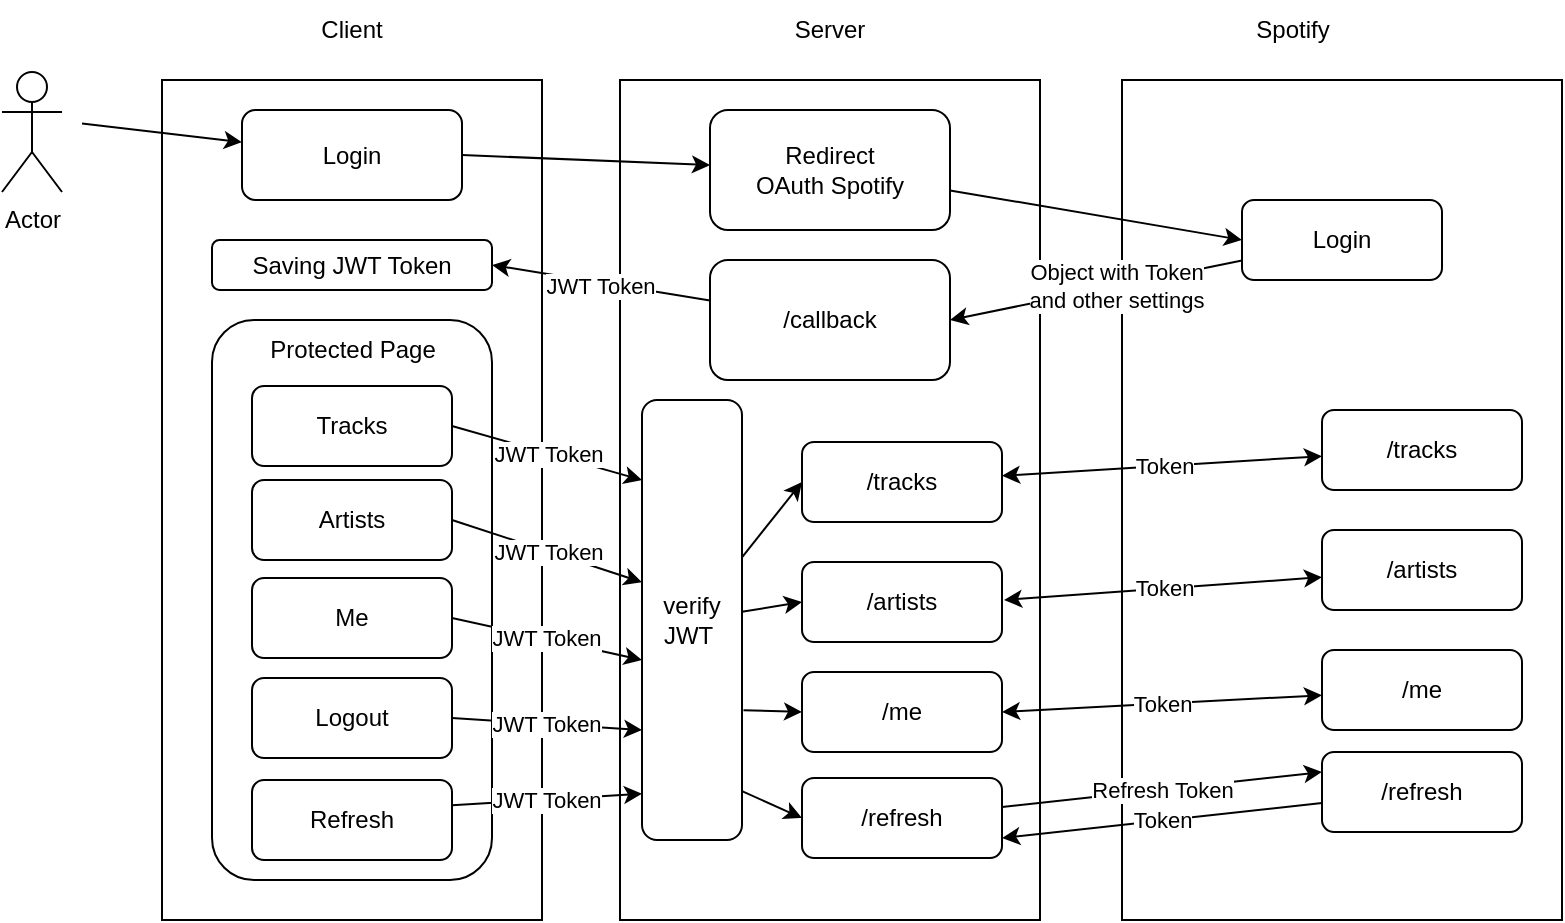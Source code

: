 <mxfile>
    <diagram id="CRIYX2zX5tSCqpigr5Dh" name="Page-1">
        <mxGraphModel dx="686" dy="618" grid="1" gridSize="10" guides="1" tooltips="1" connect="1" arrows="1" fold="1" page="1" pageScale="1" pageWidth="1169" pageHeight="827" math="0" shadow="0">
            <root>
                <mxCell id="0"/>
                <mxCell id="1" parent="0"/>
                <mxCell id="21" value="" style="rounded=0;whiteSpace=wrap;html=1;fontStyle=1;fillColor=none;" parent="1" vertex="1">
                    <mxGeometry x="680" y="160" width="220" height="420" as="geometry"/>
                </mxCell>
                <mxCell id="8" value="" style="edgeStyle=none;html=1;" parent="1" target="5" edge="1">
                    <mxGeometry relative="1" as="geometry">
                        <mxPoint x="160" y="181.75" as="sourcePoint"/>
                    </mxGeometry>
                </mxCell>
                <mxCell id="2" value="Actor" style="shape=umlActor;verticalLabelPosition=bottom;verticalAlign=top;html=1;outlineConnect=0;" parent="1" vertex="1">
                    <mxGeometry x="120" y="156" width="30" height="60" as="geometry"/>
                </mxCell>
                <mxCell id="13" style="edgeStyle=none;html=1;exitX=1;exitY=0.5;exitDx=0;exitDy=0;" parent="1" source="5" target="12" edge="1">
                    <mxGeometry relative="1" as="geometry"/>
                </mxCell>
                <mxCell id="3" value="" style="rounded=0;whiteSpace=wrap;html=1;fillColor=none;" parent="1" vertex="1">
                    <mxGeometry x="200" y="160" width="190" height="420" as="geometry"/>
                </mxCell>
                <mxCell id="4" value="Client" style="text;html=1;strokeColor=none;fillColor=none;align=center;verticalAlign=middle;whiteSpace=wrap;rounded=0;" parent="1" vertex="1">
                    <mxGeometry x="265" y="120" width="60" height="30" as="geometry"/>
                </mxCell>
                <mxCell id="5" value="Login" style="rounded=1;whiteSpace=wrap;html=1;" parent="1" vertex="1">
                    <mxGeometry x="240" y="175" width="110" height="45" as="geometry"/>
                </mxCell>
                <mxCell id="9" value="" style="rounded=0;whiteSpace=wrap;html=1;fontStyle=1;fillColor=none;" parent="1" vertex="1">
                    <mxGeometry x="429" y="160" width="210" height="420" as="geometry"/>
                </mxCell>
                <mxCell id="10" value="Server" style="text;html=1;strokeColor=none;fillColor=none;align=center;verticalAlign=middle;whiteSpace=wrap;rounded=0;" parent="1" vertex="1">
                    <mxGeometry x="504" y="120" width="60" height="30" as="geometry"/>
                </mxCell>
                <mxCell id="16" style="edgeStyle=none;html=1;entryX=0;entryY=0.5;entryDx=0;entryDy=0;" parent="1" source="12" target="14" edge="1">
                    <mxGeometry relative="1" as="geometry"/>
                </mxCell>
                <mxCell id="12" value="Redirect&lt;br&gt;OAuth Spotify" style="rounded=1;whiteSpace=wrap;html=1;" parent="1" vertex="1">
                    <mxGeometry x="474" y="175" width="120" height="60" as="geometry"/>
                </mxCell>
                <mxCell id="18" style="edgeStyle=none;html=1;entryX=1;entryY=0.5;entryDx=0;entryDy=0;" parent="1" source="14" target="17" edge="1">
                    <mxGeometry relative="1" as="geometry"/>
                </mxCell>
                <mxCell id="19" value="Object with Token &lt;br&gt;and other settings" style="edgeLabel;html=1;align=center;verticalAlign=middle;resizable=0;points=[];" parent="18" vertex="1" connectable="0">
                    <mxGeometry x="-0.127" relative="1" as="geometry">
                        <mxPoint as="offset"/>
                    </mxGeometry>
                </mxCell>
                <mxCell id="14" value="Login" style="rounded=1;whiteSpace=wrap;html=1;fillColor=none;" parent="1" vertex="1">
                    <mxGeometry x="740" y="220" width="100" height="40" as="geometry"/>
                </mxCell>
                <mxCell id="15" value="Spotify&lt;br&gt;" style="text;html=1;align=center;verticalAlign=middle;resizable=0;points=[];autosize=1;strokeColor=none;fillColor=none;" parent="1" vertex="1">
                    <mxGeometry x="735" y="120" width="60" height="30" as="geometry"/>
                </mxCell>
                <mxCell id="23" style="edgeStyle=none;html=1;entryX=1;entryY=0.5;entryDx=0;entryDy=0;" parent="1" source="17" target="29" edge="1">
                    <mxGeometry relative="1" as="geometry"/>
                </mxCell>
                <mxCell id="24" value="JWT Token" style="edgeLabel;html=1;align=center;verticalAlign=middle;resizable=0;points=[];" parent="23" vertex="1" connectable="0">
                    <mxGeometry x="0.018" y="2" relative="1" as="geometry">
                        <mxPoint as="offset"/>
                    </mxGeometry>
                </mxCell>
                <mxCell id="17" value="/callback" style="rounded=1;whiteSpace=wrap;html=1;" parent="1" vertex="1">
                    <mxGeometry x="474" y="250" width="120" height="60" as="geometry"/>
                </mxCell>
                <mxCell id="22" value="" style="rounded=1;whiteSpace=wrap;html=1;" parent="1" vertex="1">
                    <mxGeometry x="225" y="280" width="140" height="280" as="geometry"/>
                </mxCell>
                <mxCell id="27" value="&lt;span style=&quot;&quot;&gt;Protected Page&lt;/span&gt;" style="text;html=1;align=center;verticalAlign=middle;resizable=0;points=[];autosize=1;strokeColor=none;fillColor=none;" parent="1" vertex="1">
                    <mxGeometry x="240" y="280" width="110" height="30" as="geometry"/>
                </mxCell>
                <mxCell id="31" value="JWT Token" style="edgeStyle=none;html=1;entryX=0;entryY=0.182;entryDx=0;entryDy=0;entryPerimeter=0;exitX=1;exitY=0.5;exitDx=0;exitDy=0;" parent="1" source="28" target="33" edge="1">
                    <mxGeometry relative="1" as="geometry"/>
                </mxCell>
                <mxCell id="28" value="Tracks" style="rounded=1;whiteSpace=wrap;html=1;" parent="1" vertex="1">
                    <mxGeometry x="245" y="313" width="100" height="40" as="geometry"/>
                </mxCell>
                <mxCell id="29" value="Saving JWT Token" style="rounded=1;whiteSpace=wrap;html=1;" parent="1" vertex="1">
                    <mxGeometry x="225" y="240" width="140" height="25" as="geometry"/>
                </mxCell>
                <mxCell id="52" style="edgeStyle=none;html=1;startArrow=classic;startFill=1;" parent="1" source="30" target="47" edge="1">
                    <mxGeometry relative="1" as="geometry">
                        <mxPoint x="699" y="405" as="targetPoint"/>
                    </mxGeometry>
                </mxCell>
                <mxCell id="54" value="Token" style="edgeLabel;html=1;align=center;verticalAlign=middle;resizable=0;points=[];" parent="52" vertex="1" connectable="0">
                    <mxGeometry x="0.012" relative="1" as="geometry">
                        <mxPoint as="offset"/>
                    </mxGeometry>
                </mxCell>
                <mxCell id="30" value="/tracks" style="rounded=1;whiteSpace=wrap;html=1;" parent="1" vertex="1">
                    <mxGeometry x="520" y="341" width="100" height="40" as="geometry"/>
                </mxCell>
                <mxCell id="38" style="edgeStyle=none;html=1;entryX=0;entryY=0.5;entryDx=0;entryDy=0;" parent="1" source="33" target="30" edge="1">
                    <mxGeometry relative="1" as="geometry"/>
                </mxCell>
                <mxCell id="39" style="edgeStyle=none;html=1;entryX=0;entryY=0.5;entryDx=0;entryDy=0;" parent="1" source="33" target="35" edge="1">
                    <mxGeometry relative="1" as="geometry"/>
                </mxCell>
                <mxCell id="33" value="verify&lt;br&gt;JWT&amp;nbsp;&lt;br&gt;" style="rounded=1;whiteSpace=wrap;html=1;fillColor=none;" parent="1" vertex="1">
                    <mxGeometry x="440" y="320" width="50" height="220" as="geometry"/>
                </mxCell>
                <mxCell id="35" value="/artists" style="rounded=1;whiteSpace=wrap;html=1;" parent="1" vertex="1">
                    <mxGeometry x="520" y="401" width="100" height="40" as="geometry"/>
                </mxCell>
                <mxCell id="36" value="Artists" style="rounded=1;whiteSpace=wrap;html=1;" parent="1" vertex="1">
                    <mxGeometry x="245" y="360" width="100" height="40" as="geometry"/>
                </mxCell>
                <mxCell id="37" value="JWT Token" style="edgeStyle=none;html=1;entryX=0;entryY=0.414;entryDx=0;entryDy=0;exitX=1;exitY=0.5;exitDx=0;exitDy=0;entryPerimeter=0;" parent="1" source="36" target="33" edge="1">
                    <mxGeometry relative="1" as="geometry">
                        <mxPoint x="355" y="343" as="sourcePoint"/>
                        <mxPoint x="447" y="392.55" as="targetPoint"/>
                    </mxGeometry>
                </mxCell>
                <mxCell id="47" value="/tracks" style="rounded=1;whiteSpace=wrap;html=1;" parent="1" vertex="1">
                    <mxGeometry x="780" y="325" width="100" height="40" as="geometry"/>
                </mxCell>
                <mxCell id="74" value="Token" style="edgeStyle=none;html=1;entryX=1;entryY=0.75;entryDx=0;entryDy=0;" parent="1" source="67" target="65" edge="1">
                    <mxGeometry relative="1" as="geometry">
                        <mxPoint x="699" y="526.961" as="sourcePoint"/>
                    </mxGeometry>
                </mxCell>
                <mxCell id="51" value="/artists" style="rounded=1;whiteSpace=wrap;html=1;" parent="1" vertex="1">
                    <mxGeometry x="780" y="385" width="100" height="40" as="geometry"/>
                </mxCell>
                <mxCell id="53" value="Token" style="edgeStyle=none;html=1;startArrow=classic;startFill=1;" parent="1" edge="1" target="51">
                    <mxGeometry x="0.007" relative="1" as="geometry">
                        <mxPoint x="621" y="419.998" as="sourcePoint"/>
                        <mxPoint x="700" y="427.99" as="targetPoint"/>
                        <mxPoint as="offset"/>
                    </mxGeometry>
                </mxCell>
                <mxCell id="55" value="Me" style="rounded=1;whiteSpace=wrap;html=1;" parent="1" vertex="1">
                    <mxGeometry x="245" y="409" width="100" height="40" as="geometry"/>
                </mxCell>
                <mxCell id="56" value="JWT Token" style="edgeStyle=none;html=1;entryX=0;entryY=0.591;entryDx=0;entryDy=0;exitX=1;exitY=0.5;exitDx=0;exitDy=0;entryPerimeter=0;" parent="1" source="55" target="33" edge="1">
                    <mxGeometry relative="1" as="geometry">
                        <mxPoint x="355" y="390" as="sourcePoint"/>
                        <mxPoint x="450" y="405" as="targetPoint"/>
                    </mxGeometry>
                </mxCell>
                <mxCell id="57" value="/me" style="rounded=1;whiteSpace=wrap;html=1;" parent="1" vertex="1">
                    <mxGeometry x="520" y="456" width="100" height="40" as="geometry"/>
                </mxCell>
                <mxCell id="58" style="edgeStyle=none;html=1;entryX=0;entryY=0.5;entryDx=0;entryDy=0;exitX=1.015;exitY=0.705;exitDx=0;exitDy=0;exitPerimeter=0;" parent="1" source="33" target="57" edge="1">
                    <mxGeometry relative="1" as="geometry">
                        <mxPoint x="500" y="429.545" as="sourcePoint"/>
                        <mxPoint x="530" y="435" as="targetPoint"/>
                    </mxGeometry>
                </mxCell>
                <mxCell id="59" value="Token" style="edgeStyle=none;html=1;startArrow=classic;startFill=1;exitX=1;exitY=0.5;exitDx=0;exitDy=0;" parent="1" source="57" edge="1" target="60">
                    <mxGeometry x="0.007" relative="1" as="geometry">
                        <mxPoint x="631" y="429.998" as="sourcePoint"/>
                        <mxPoint x="700" y="440" as="targetPoint"/>
                        <mxPoint as="offset"/>
                    </mxGeometry>
                </mxCell>
                <mxCell id="60" value="/me" style="rounded=1;whiteSpace=wrap;html=1;" parent="1" vertex="1">
                    <mxGeometry x="780" y="445" width="100" height="40" as="geometry"/>
                </mxCell>
                <mxCell id="63" value="Logout" style="rounded=1;whiteSpace=wrap;html=1;" parent="1" vertex="1">
                    <mxGeometry x="245" y="459" width="100" height="40" as="geometry"/>
                </mxCell>
                <mxCell id="64" value="Refresh" style="rounded=1;whiteSpace=wrap;html=1;" parent="1" vertex="1">
                    <mxGeometry x="245" y="510" width="100" height="40" as="geometry"/>
                </mxCell>
                <mxCell id="73" value="Refresh Token" style="edgeStyle=none;html=1;entryX=0;entryY=0.25;entryDx=0;entryDy=0;" parent="1" source="65" target="67" edge="1">
                    <mxGeometry relative="1" as="geometry">
                        <mxPoint x="701" y="503.093" as="targetPoint"/>
                    </mxGeometry>
                </mxCell>
                <mxCell id="65" value="/refresh" style="rounded=1;whiteSpace=wrap;html=1;" parent="1" vertex="1">
                    <mxGeometry x="520" y="509" width="100" height="40" as="geometry"/>
                </mxCell>
                <mxCell id="66" style="edgeStyle=none;html=1;entryX=0;entryY=0.5;entryDx=0;entryDy=0;exitX=1;exitY=0.889;exitDx=0;exitDy=0;exitPerimeter=0;" parent="1" source="33" target="65" edge="1">
                    <mxGeometry relative="1" as="geometry">
                        <mxPoint x="500.75" y="463.95" as="sourcePoint"/>
                        <mxPoint x="530" y="486" as="targetPoint"/>
                    </mxGeometry>
                </mxCell>
                <mxCell id="67" value="/refresh" style="rounded=1;whiteSpace=wrap;html=1;" parent="1" vertex="1">
                    <mxGeometry x="780" y="496" width="100" height="40" as="geometry"/>
                </mxCell>
                <mxCell id="70" value="JWT Token" style="edgeStyle=none;html=1;entryX=0;entryY=0.75;entryDx=0;entryDy=0;exitX=1;exitY=0.5;exitDx=0;exitDy=0;" parent="1" source="63" target="33" edge="1">
                    <mxGeometry relative="1" as="geometry">
                        <mxPoint x="355" y="439" as="sourcePoint"/>
                        <mxPoint x="443.25" y="453.69" as="targetPoint"/>
                    </mxGeometry>
                </mxCell>
                <mxCell id="71" value="JWT Token" style="edgeStyle=none;html=1;entryX=0;entryY=0.895;entryDx=0;entryDy=0;exitX=1;exitY=0.5;exitDx=0;exitDy=0;entryPerimeter=0;" parent="1" target="33" edge="1">
                    <mxGeometry relative="1" as="geometry">
                        <mxPoint x="345" y="522.65" as="sourcePoint"/>
                        <mxPoint x="433.25" y="537.34" as="targetPoint"/>
                    </mxGeometry>
                </mxCell>
            </root>
        </mxGraphModel>
    </diagram>
</mxfile>